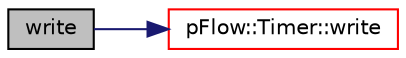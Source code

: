 digraph "write"
{
 // LATEX_PDF_SIZE
  edge [fontname="Helvetica",fontsize="10",labelfontname="Helvetica",labelfontsize="10"];
  node [fontname="Helvetica",fontsize="10",shape=record];
  rankdir="LR";
  Node1 [label="write",height=0.2,width=0.4,color="black", fillcolor="grey75", style="filled", fontcolor="black",tooltip=" "];
  Node1 -> Node2 [color="midnightblue",fontsize="10",style="solid",fontname="Helvetica"];
  Node2 [label="pFlow::Timer::write",height=0.2,width=0.4,color="red", fillcolor="white", style="filled",URL="$classpFlow_1_1Timer.html#a878f1a2a8b65bc9bdf57f7c1a3f90a09",tooltip=" "];
}
